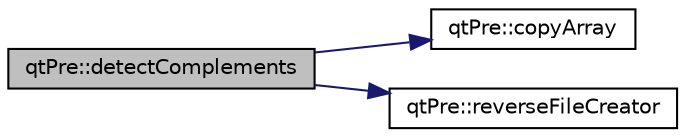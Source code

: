 digraph "qtPre::detectComplements"
{
  edge [fontname="Helvetica",fontsize="10",labelfontname="Helvetica",labelfontsize="10"];
  node [fontname="Helvetica",fontsize="10",shape=record];
  rankdir="LR";
  Node4 [label="qtPre::detectComplements",height=0.2,width=0.4,color="black", fillcolor="grey75", style="filled", fontcolor="black"];
  Node4 -> Node5 [color="midnightblue",fontsize="10",style="solid",fontname="Helvetica"];
  Node5 [label="qtPre::copyArray",height=0.2,width=0.4,color="black", fillcolor="white", style="filled",URL="$classqt_pre.html#a4b2acfe1f32fd66a63cdb535c1581226"];
  Node4 -> Node6 [color="midnightblue",fontsize="10",style="solid",fontname="Helvetica"];
  Node6 [label="qtPre::reverseFileCreator",height=0.2,width=0.4,color="black", fillcolor="white", style="filled",URL="$classqt_pre.html#a577d940921c140989e2f6c0da7f4b857"];
}
